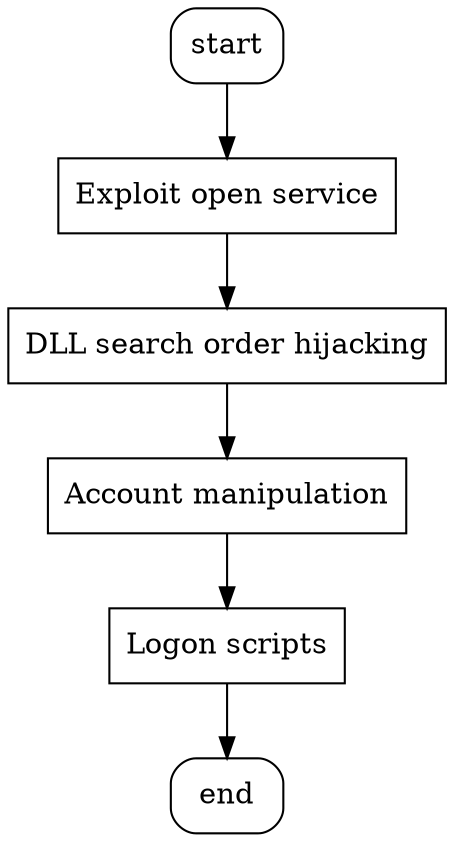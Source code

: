 digraph simple01 {
    // nodes
    1[label="start",shape=box,style=rounded];
    2[label="Exploit open service",shape=box];
		//P1//
    3[label="DLL search order hijacking",shape=box];
		//P2;F1;P3
		//P1=>P2;P2->F1;F1->P3//
    4[label="Account manipulation",shape=box];
		//P4;U1
		//P3=>P4//
    5[label="Logon scripts",shape=box];
		//P5;F2
		//P3=>P5//
    6[label="end",shape=box,style=rounded];

    // edges
    1->2->3->4->5->6;
}
